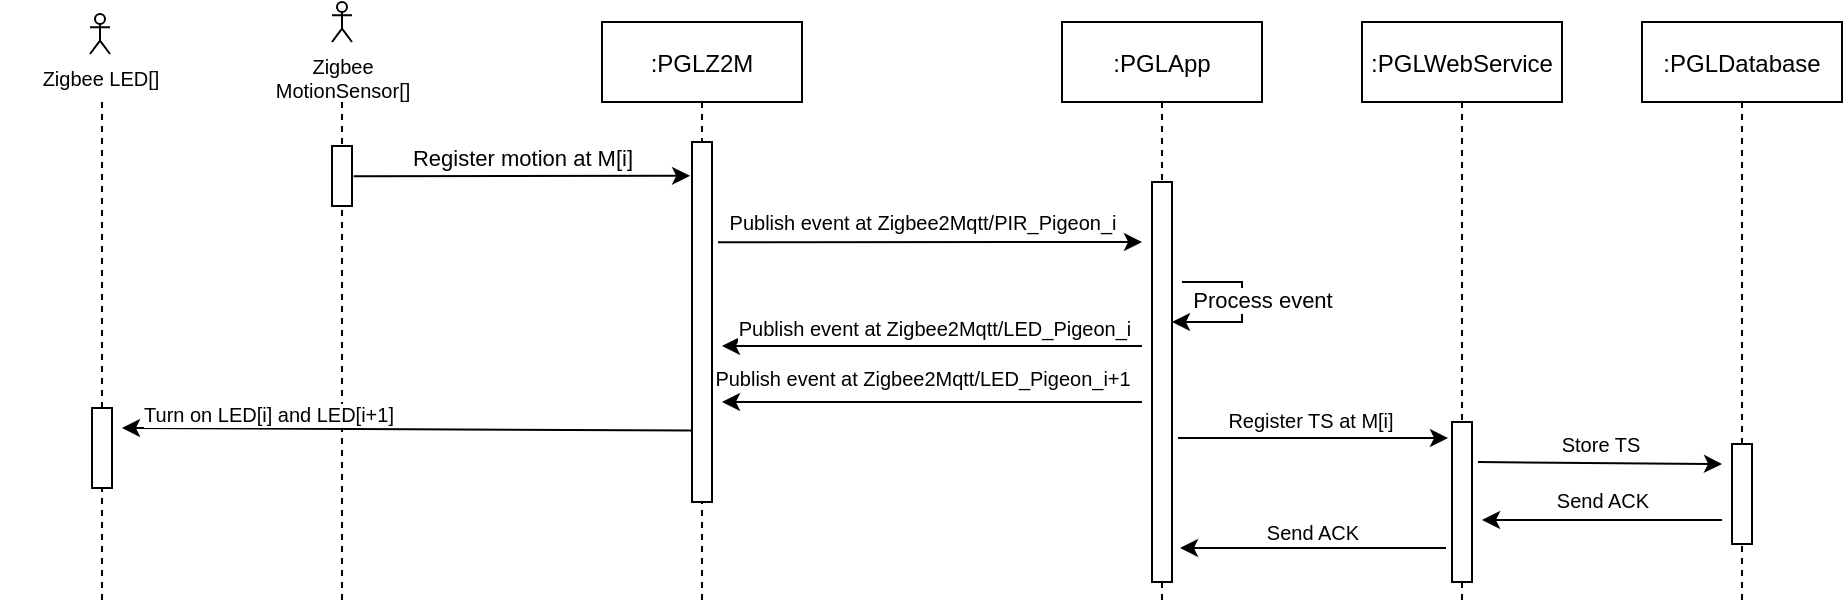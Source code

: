 <mxfile version="21.2.8" type="device" pages="4">
  <diagram id="kgpKYQtTHZ0yAKxKKP6v" name="Page-1">
    <mxGraphModel dx="1823" dy="877" grid="1" gridSize="10" guides="0" tooltips="1" connect="1" arrows="1" fold="1" page="1" pageScale="1" pageWidth="850" pageHeight="1100" math="0" shadow="0">
      <root>
        <mxCell id="0" />
        <mxCell id="1" parent="0" />
        <mxCell id="3nuBFxr9cyL0pnOWT2aG-1" value="" style="shape=umlLifeline;perimeter=lifelinePerimeter;container=1;collapsible=0;recursiveResize=0;rounded=0;shadow=0;strokeWidth=1;size=0;" parent="1" vertex="1">
          <mxGeometry x="120" y="110" width="100" height="250" as="geometry" />
        </mxCell>
        <mxCell id="3nuBFxr9cyL0pnOWT2aG-2" value="" style="points=[];perimeter=orthogonalPerimeter;rounded=0;shadow=0;strokeWidth=1;" parent="3nuBFxr9cyL0pnOWT2aG-1" vertex="1">
          <mxGeometry x="45" y="22" width="10" height="30" as="geometry" />
        </mxCell>
        <mxCell id="3nuBFxr9cyL0pnOWT2aG-5" value=":PGLZ2M" style="shape=umlLifeline;perimeter=lifelinePerimeter;container=1;collapsible=0;recursiveResize=0;rounded=0;shadow=0;strokeWidth=1;" parent="1" vertex="1">
          <mxGeometry x="300" y="70" width="100" height="290" as="geometry" />
        </mxCell>
        <mxCell id="3nuBFxr9cyL0pnOWT2aG-6" value="" style="points=[];perimeter=orthogonalPerimeter;rounded=0;shadow=0;strokeWidth=1;" parent="3nuBFxr9cyL0pnOWT2aG-5" vertex="1">
          <mxGeometry x="45" y="60" width="10" height="180" as="geometry" />
        </mxCell>
        <mxCell id="K4BjZsF9HJ5-I8q6SXMg-5" value=":PGLApp" style="shape=umlLifeline;perimeter=lifelinePerimeter;container=1;collapsible=0;recursiveResize=0;rounded=0;shadow=0;strokeWidth=1;" parent="1" vertex="1">
          <mxGeometry x="530" y="70" width="100" height="290" as="geometry" />
        </mxCell>
        <mxCell id="K4BjZsF9HJ5-I8q6SXMg-6" value="" style="points=[];perimeter=orthogonalPerimeter;rounded=0;shadow=0;strokeWidth=1;" parent="K4BjZsF9HJ5-I8q6SXMg-5" vertex="1">
          <mxGeometry x="45" y="80" width="10" height="200" as="geometry" />
        </mxCell>
        <mxCell id="K4BjZsF9HJ5-I8q6SXMg-19" value="Process event" style="endArrow=classic;html=1;rounded=0;" parent="K4BjZsF9HJ5-I8q6SXMg-5" target="K4BjZsF9HJ5-I8q6SXMg-6" edge="1">
          <mxGeometry x="-0.082" y="10" width="50" height="50" relative="1" as="geometry">
            <mxPoint x="60" y="130" as="sourcePoint" />
            <mxPoint x="160" y="100" as="targetPoint" />
            <Array as="points">
              <mxPoint x="90" y="130" />
              <mxPoint x="90" y="150" />
            </Array>
            <mxPoint as="offset" />
          </mxGeometry>
        </mxCell>
        <mxCell id="K4BjZsF9HJ5-I8q6SXMg-7" value=":PGLWebService" style="shape=umlLifeline;perimeter=lifelinePerimeter;container=1;collapsible=0;recursiveResize=0;rounded=0;shadow=0;strokeWidth=1;" parent="1" vertex="1">
          <mxGeometry x="680" y="70" width="100" height="290" as="geometry" />
        </mxCell>
        <mxCell id="K4BjZsF9HJ5-I8q6SXMg-8" value="" style="points=[];perimeter=orthogonalPerimeter;rounded=0;shadow=0;strokeWidth=1;" parent="K4BjZsF9HJ5-I8q6SXMg-7" vertex="1">
          <mxGeometry x="45" y="200" width="10" height="80" as="geometry" />
        </mxCell>
        <mxCell id="K4BjZsF9HJ5-I8q6SXMg-9" value=":PGLDatabase" style="shape=umlLifeline;perimeter=lifelinePerimeter;container=1;collapsible=0;recursiveResize=0;rounded=0;shadow=0;strokeWidth=1;" parent="1" vertex="1">
          <mxGeometry x="820" y="70" width="100" height="290" as="geometry" />
        </mxCell>
        <mxCell id="K4BjZsF9HJ5-I8q6SXMg-12" value="" style="points=[];perimeter=orthogonalPerimeter;rounded=0;shadow=0;strokeWidth=1;" parent="K4BjZsF9HJ5-I8q6SXMg-9" vertex="1">
          <mxGeometry x="45" y="211" width="10" height="50" as="geometry" />
        </mxCell>
        <mxCell id="K4BjZsF9HJ5-I8q6SXMg-13" value="" style="shape=umlLifeline;perimeter=lifelinePerimeter;container=1;collapsible=0;recursiveResize=0;rounded=0;shadow=0;strokeWidth=1;size=0;" parent="1" vertex="1">
          <mxGeometry y="110" width="100" height="250" as="geometry" />
        </mxCell>
        <mxCell id="K4BjZsF9HJ5-I8q6SXMg-16" value="" style="points=[];perimeter=orthogonalPerimeter;rounded=0;shadow=0;strokeWidth=1;" parent="K4BjZsF9HJ5-I8q6SXMg-13" vertex="1">
          <mxGeometry x="45" y="153" width="10" height="40" as="geometry" />
        </mxCell>
        <mxCell id="K4BjZsF9HJ5-I8q6SXMg-17" value="Register motion at M[i]" style="endArrow=classic;html=1;rounded=0;exitX=1.083;exitY=0.504;exitDx=0;exitDy=0;exitPerimeter=0;entryX=-0.094;entryY=0.094;entryDx=0;entryDy=0;entryPerimeter=0;" parent="1" source="3nuBFxr9cyL0pnOWT2aG-2" target="3nuBFxr9cyL0pnOWT2aG-6" edge="1">
          <mxGeometry x="-0.001" y="9" width="50" height="50" relative="1" as="geometry">
            <mxPoint x="300" y="210" as="sourcePoint" />
            <mxPoint x="350" y="160" as="targetPoint" />
            <mxPoint as="offset" />
          </mxGeometry>
        </mxCell>
        <mxCell id="K4BjZsF9HJ5-I8q6SXMg-18" value="Publish event at Zigbee2Mqtt/PIR_Pigeon_i" style="endArrow=classic;html=1;rounded=0;exitX=1.5;exitY=0.313;exitDx=0;exitDy=0;exitPerimeter=0;strokeWidth=1;fontSize=10;" parent="1" edge="1">
          <mxGeometry x="-0.038" y="10" width="50" height="50" relative="1" as="geometry">
            <mxPoint x="358" y="180.08" as="sourcePoint" />
            <mxPoint x="570" y="180" as="targetPoint" />
            <mxPoint as="offset" />
          </mxGeometry>
        </mxCell>
        <mxCell id="K4BjZsF9HJ5-I8q6SXMg-20" value="Publish event at Zigbee2Mqtt/LED_Pigeon_i" style="endArrow=classic;html=1;rounded=0;strokeWidth=1;fontSize=10;" parent="1" edge="1">
          <mxGeometry x="-0.009" y="-9" width="50" height="50" relative="1" as="geometry">
            <mxPoint x="570" y="232" as="sourcePoint" />
            <mxPoint x="360" y="232" as="targetPoint" />
            <mxPoint as="offset" />
          </mxGeometry>
        </mxCell>
        <mxCell id="K4BjZsF9HJ5-I8q6SXMg-21" value="Publish event at Zigbee2Mqtt/LED_Pigeon_i+1" style="endArrow=classic;html=1;rounded=0;strokeWidth=1;fontSize=10;" parent="1" edge="1">
          <mxGeometry x="0.048" y="-12" width="50" height="50" relative="1" as="geometry">
            <mxPoint x="570" y="260" as="sourcePoint" />
            <mxPoint x="360" y="260" as="targetPoint" />
            <mxPoint as="offset" />
          </mxGeometry>
        </mxCell>
        <mxCell id="K4BjZsF9HJ5-I8q6SXMg-23" value="Turn on LED[i] and LED[i+1]" style="endArrow=classic;html=1;rounded=0;strokeWidth=1;fontSize=10;exitX=0.032;exitY=0.796;exitDx=0;exitDy=0;exitPerimeter=0;" parent="1" edge="1">
          <mxGeometry x="0.485" y="-7" width="50" height="50" relative="1" as="geometry">
            <mxPoint x="345.32" y="274.28" as="sourcePoint" />
            <mxPoint x="60" y="273" as="targetPoint" />
            <mxPoint as="offset" />
          </mxGeometry>
        </mxCell>
        <mxCell id="K4BjZsF9HJ5-I8q6SXMg-25" value="Register TS at M[i]" style="endArrow=classic;html=1;rounded=0;strokeWidth=1;fontSize=10;" parent="1" edge="1">
          <mxGeometry x="-0.022" y="9" width="50" height="50" relative="1" as="geometry">
            <mxPoint x="588" y="278" as="sourcePoint" />
            <mxPoint x="723" y="278" as="targetPoint" />
            <mxPoint as="offset" />
          </mxGeometry>
        </mxCell>
        <mxCell id="K4BjZsF9HJ5-I8q6SXMg-26" value="Store TS" style="endArrow=classic;html=1;rounded=0;strokeWidth=1;fontSize=10;" parent="1" edge="1">
          <mxGeometry x="-0.001" y="9" width="50" height="50" relative="1" as="geometry">
            <mxPoint x="738" y="290" as="sourcePoint" />
            <mxPoint x="860" y="291" as="targetPoint" />
            <mxPoint y="-1" as="offset" />
          </mxGeometry>
        </mxCell>
        <mxCell id="K4BjZsF9HJ5-I8q6SXMg-27" value="Send ACK" style="endArrow=classic;html=1;rounded=0;strokeWidth=1;fontSize=10;" parent="1" edge="1">
          <mxGeometry x="0.001" y="-9" width="50" height="50" relative="1" as="geometry">
            <mxPoint x="860" y="319" as="sourcePoint" />
            <mxPoint x="740" y="319" as="targetPoint" />
            <mxPoint y="-1" as="offset" />
          </mxGeometry>
        </mxCell>
        <mxCell id="K4BjZsF9HJ5-I8q6SXMg-29" value="Send ACK" style="endArrow=classic;html=1;rounded=0;strokeWidth=1;fontSize=10;" parent="1" edge="1">
          <mxGeometry x="0.007" y="-8" width="50" height="50" relative="1" as="geometry">
            <mxPoint x="722" y="333" as="sourcePoint" />
            <mxPoint x="589" y="333" as="targetPoint" />
            <mxPoint as="offset" />
          </mxGeometry>
        </mxCell>
        <mxCell id="K4BjZsF9HJ5-I8q6SXMg-30" value="Zigbee LED[]" style="shape=umlActor;verticalLabelPosition=bottom;verticalAlign=top;html=1;outlineConnect=0;fontSize=10;" parent="1" vertex="1">
          <mxGeometry x="44" y="66" width="10" height="20" as="geometry" />
        </mxCell>
        <mxCell id="K4BjZsF9HJ5-I8q6SXMg-32" value="Zigbee&lt;br&gt;MotionSensor[]" style="shape=umlActor;verticalLabelPosition=bottom;verticalAlign=top;html=1;outlineConnect=0;fontSize=10;" parent="1" vertex="1">
          <mxGeometry x="165" y="60" width="10" height="20" as="geometry" />
        </mxCell>
      </root>
    </mxGraphModel>
  </diagram>
  <diagram id="PurqO1_UN1D18nCdQo2a" name="enter zone">
    <mxGraphModel dx="2388" dy="707" grid="1" gridSize="10" guides="1" tooltips="1" connect="1" arrows="1" fold="1" page="1" pageScale="1" pageWidth="1169" pageHeight="827" math="0" shadow="0">
      <root>
        <mxCell id="0" />
        <mxCell id="1" parent="0" />
        <mxCell id="m-aS_3yQR2KSCnE2jHMy-1" value="" style="shape=umlLifeline;perimeter=lifelinePerimeter;container=1;collapsible=0;recursiveResize=0;rounded=0;shadow=0;strokeWidth=1;size=0;" vertex="1" parent="1">
          <mxGeometry x="119" y="220" width="100" height="450" as="geometry" />
        </mxCell>
        <mxCell id="m-aS_3yQR2KSCnE2jHMy-2" value="" style="points=[];perimeter=orthogonalPerimeter;rounded=0;shadow=0;strokeWidth=1;" vertex="1" parent="m-aS_3yQR2KSCnE2jHMy-1">
          <mxGeometry x="45" y="22" width="10" height="30" as="geometry" />
        </mxCell>
        <mxCell id="m-aS_3yQR2KSCnE2jHMy-3" value=":PGLZ2MClient" style="shape=umlLifeline;perimeter=lifelinePerimeter;container=1;collapsible=0;recursiveResize=0;rounded=0;shadow=0;strokeWidth=1;" vertex="1" parent="1">
          <mxGeometry x="320" y="180" width="100" height="490" as="geometry" />
        </mxCell>
        <mxCell id="m-aS_3yQR2KSCnE2jHMy-4" value="" style="points=[];perimeter=orthogonalPerimeter;rounded=0;shadow=0;strokeWidth=1;" vertex="1" parent="m-aS_3yQR2KSCnE2jHMy-3">
          <mxGeometry x="45" y="60" width="10" height="60" as="geometry" />
        </mxCell>
        <mxCell id="quBYShyX25HsrNLbTW4y-1" value="" style="points=[];perimeter=orthogonalPerimeter;rounded=0;shadow=0;strokeWidth=1;" vertex="1" parent="m-aS_3yQR2KSCnE2jHMy-3">
          <mxGeometry x="45" y="210" width="10" height="40" as="geometry" />
        </mxCell>
        <mxCell id="m-aS_3yQR2KSCnE2jHMy-5" value=":PGLController" style="shape=umlLifeline;perimeter=lifelinePerimeter;container=1;collapsible=0;recursiveResize=0;rounded=0;shadow=0;strokeWidth=1;" vertex="1" parent="1">
          <mxGeometry x="550" y="180" width="100" height="490" as="geometry" />
        </mxCell>
        <mxCell id="m-aS_3yQR2KSCnE2jHMy-6" value="" style="points=[];perimeter=orthogonalPerimeter;rounded=0;shadow=0;strokeWidth=1;" vertex="1" parent="m-aS_3yQR2KSCnE2jHMy-5">
          <mxGeometry x="45" y="80" width="10" height="180" as="geometry" />
        </mxCell>
        <mxCell id="m-aS_3yQR2KSCnE2jHMy-8" value="PGLZoneController" style="shape=umlLifeline;perimeter=lifelinePerimeter;container=1;collapsible=0;recursiveResize=0;rounded=0;shadow=0;strokeWidth=1;" vertex="1" parent="1">
          <mxGeometry x="700" y="180" width="120" height="500" as="geometry" />
        </mxCell>
        <mxCell id="m-aS_3yQR2KSCnE2jHMy-9" value="" style="points=[];perimeter=orthogonalPerimeter;rounded=0;shadow=0;strokeWidth=1;" vertex="1" parent="m-aS_3yQR2KSCnE2jHMy-8">
          <mxGeometry x="55" y="92" width="10" height="308" as="geometry" />
        </mxCell>
        <mxCell id="m-aS_3yQR2KSCnE2jHMy-10" value=":PGLJourney" style="shape=umlLifeline;perimeter=lifelinePerimeter;container=1;collapsible=0;recursiveResize=0;rounded=0;shadow=0;strokeWidth=1;" vertex="1" parent="1">
          <mxGeometry x="840" y="180" width="100" height="380" as="geometry" />
        </mxCell>
        <mxCell id="m-aS_3yQR2KSCnE2jHMy-11" value="" style="points=[];perimeter=orthogonalPerimeter;rounded=0;shadow=0;strokeWidth=1;" vertex="1" parent="m-aS_3yQR2KSCnE2jHMy-10">
          <mxGeometry x="45" y="120" width="10" height="80" as="geometry" />
        </mxCell>
        <mxCell id="ET5_lQs0hRpVPouRtbqN-7" value="update milestones" style="endArrow=classic;html=1;rounded=0;" edge="1" parent="m-aS_3yQR2KSCnE2jHMy-10" target="m-aS_3yQR2KSCnE2jHMy-11">
          <mxGeometry x="-0.051" y="15" width="50" height="50" relative="1" as="geometry">
            <mxPoint x="50" y="148" as="sourcePoint" />
            <mxPoint x="60" y="172" as="targetPoint" />
            <Array as="points">
              <mxPoint x="90" y="148" />
              <mxPoint x="90" y="180" />
              <mxPoint x="70" y="180" />
            </Array>
            <mxPoint as="offset" />
          </mxGeometry>
        </mxCell>
        <mxCell id="giodZf6LNfVq8nHCQ9hD-5" value="" style="points=[];perimeter=orthogonalPerimeter;rounded=0;shadow=0;strokeWidth=1;" vertex="1" parent="1">
          <mxGeometry x="885" y="451" width="10" height="59" as="geometry" />
        </mxCell>
        <mxCell id="m-aS_3yQR2KSCnE2jHMy-12" value="" style="shape=umlLifeline;perimeter=lifelinePerimeter;container=1;collapsible=0;recursiveResize=0;rounded=0;shadow=0;strokeWidth=1;size=0;" vertex="1" parent="1">
          <mxGeometry x="47" y="220" width="100" height="450" as="geometry" />
        </mxCell>
        <mxCell id="m-aS_3yQR2KSCnE2jHMy-13" value="" style="points=[];perimeter=orthogonalPerimeter;rounded=0;shadow=0;strokeWidth=1;" vertex="1" parent="m-aS_3yQR2KSCnE2jHMy-12">
          <mxGeometry x="45" y="193" width="10" height="40" as="geometry" />
        </mxCell>
        <mxCell id="m-aS_3yQR2KSCnE2jHMy-14" value="Register motion at PIRx_PIGEON" style="endArrow=classic;html=1;rounded=0;exitX=1.083;exitY=0.504;exitDx=0;exitDy=0;exitPerimeter=0;" edge="1" parent="1" source="m-aS_3yQR2KSCnE2jHMy-2" target="m-aS_3yQR2KSCnE2jHMy-4">
          <mxGeometry x="-0.001" y="9" width="50" height="50" relative="1" as="geometry">
            <mxPoint x="320" y="320" as="sourcePoint" />
            <mxPoint x="360" y="246" as="targetPoint" />
            <mxPoint as="offset" />
          </mxGeometry>
        </mxCell>
        <mxCell id="m-aS_3yQR2KSCnE2jHMy-15" value="zigbee2mqtt_event_received" style="endArrow=classic;html=1;rounded=0;exitX=1.5;exitY=0.313;exitDx=0;exitDy=0;exitPerimeter=0;strokeWidth=1;fontSize=10;" edge="1" parent="1">
          <mxGeometry x="-0.038" y="10" width="50" height="50" relative="1" as="geometry">
            <mxPoint x="378" y="290.08" as="sourcePoint" />
            <mxPoint x="590" y="290" as="targetPoint" />
            <mxPoint as="offset" />
          </mxGeometry>
        </mxCell>
        <mxCell id="m-aS_3yQR2KSCnE2jHMy-17" value="change_light_zones_states(led_states)" style="endArrow=classic;html=1;rounded=0;strokeWidth=1;fontSize=10;" edge="1" parent="1">
          <mxGeometry x="0.048" y="-12" width="50" height="50" relative="1" as="geometry">
            <mxPoint x="590" y="398" as="sourcePoint" />
            <mxPoint x="380" y="398" as="targetPoint" />
            <mxPoint as="offset" />
          </mxGeometry>
        </mxCell>
        <mxCell id="m-aS_3yQR2KSCnE2jHMy-18" value="Turn on LEDx_PIGEON" style="endArrow=classic;html=1;rounded=0;strokeWidth=1;fontSize=10;exitX=0.032;exitY=0.796;exitDx=0;exitDy=0;exitPerimeter=0;" edge="1" parent="1">
          <mxGeometry x="0.485" y="-7" width="50" height="50" relative="1" as="geometry">
            <mxPoint x="365.32" y="419.28" as="sourcePoint" />
            <mxPoint x="100" y="419" as="targetPoint" />
            <mxPoint as="offset" />
          </mxGeometry>
        </mxCell>
        <mxCell id="m-aS_3yQR2KSCnE2jHMy-19" value="led_states" style="endArrow=none;html=1;rounded=0;strokeWidth=1;fontSize=10;startArrow=classic;startFill=1;endFill=0;dashed=1;" edge="1" parent="1">
          <mxGeometry x="-0.022" y="9" width="50" height="50" relative="1" as="geometry">
            <mxPoint x="608" y="388" as="sourcePoint" />
            <mxPoint x="759.5" y="388" as="targetPoint" />
            <mxPoint as="offset" />
          </mxGeometry>
        </mxCell>
        <mxCell id="m-aS_3yQR2KSCnE2jHMy-23" value="Zigbee LED" style="shape=umlActor;verticalLabelPosition=bottom;verticalAlign=top;html=1;outlineConnect=0;fontSize=10;" vertex="1" parent="1">
          <mxGeometry x="91" y="176" width="10" height="20" as="geometry" />
        </mxCell>
        <mxCell id="m-aS_3yQR2KSCnE2jHMy-24" value="Zigbee PIR sensor" style="shape=umlActor;verticalLabelPosition=bottom;verticalAlign=top;html=1;outlineConnect=0;fontSize=10;" vertex="1" parent="1">
          <mxGeometry x="164" y="176" width="10" height="20" as="geometry" />
        </mxCell>
        <mxCell id="m-aS_3yQR2KSCnE2jHMy-7" value="control_zones" style="endArrow=classic;html=1;rounded=0;" edge="1" parent="1">
          <mxGeometry x="-0.082" y="10" width="50" height="50" relative="1" as="geometry">
            <mxPoint x="610" y="300" as="sourcePoint" />
            <mxPoint x="750" y="300" as="targetPoint" />
            <Array as="points" />
            <mxPoint as="offset" />
          </mxGeometry>
        </mxCell>
        <mxCell id="m-aS_3yQR2KSCnE2jHMy-25" value="enter_zone" style="endArrow=classic;html=1;rounded=0;entryX=0.07;entryY=0.155;entryDx=0;entryDy=0;entryPerimeter=0;" edge="1" parent="1">
          <mxGeometry x="-0.082" y="10" width="50" height="50" relative="1" as="geometry">
            <mxPoint x="759.25" y="314.18" as="sourcePoint" />
            <mxPoint x="885.7" y="314.18" as="targetPoint" />
            <Array as="points" />
            <mxPoint as="offset" />
          </mxGeometry>
        </mxCell>
        <mxCell id="m-aS_3yQR2KSCnE2jHMy-26" value="update led_states" style="endArrow=classic;html=1;rounded=0;" edge="1" parent="1">
          <mxGeometry x="-0.082" y="10" width="50" height="50" relative="1" as="geometry">
            <mxPoint x="765" y="358" as="sourcePoint" />
            <mxPoint x="759.63" y="382" as="targetPoint" />
            <Array as="points">
              <mxPoint x="800" y="358" />
              <mxPoint x="800" y="372" />
              <mxPoint x="800" y="382" />
            </Array>
            <mxPoint as="offset" />
          </mxGeometry>
        </mxCell>
        <mxCell id="ET5_lQs0hRpVPouRtbqN-1" value=":PGLServerAPI" style="shape=umlLifeline;perimeter=lifelinePerimeter;container=1;collapsible=0;recursiveResize=0;rounded=0;shadow=0;strokeWidth=1;" vertex="1" parent="1">
          <mxGeometry x="960" y="180" width="110" height="500" as="geometry" />
        </mxCell>
        <mxCell id="ET5_lQs0hRpVPouRtbqN-2" value="" style="points=[];perimeter=orthogonalPerimeter;rounded=0;shadow=0;strokeWidth=1;" vertex="1" parent="ET5_lQs0hRpVPouRtbqN-1">
          <mxGeometry x="50" y="330" width="10" height="110" as="geometry" />
        </mxCell>
        <mxCell id="ET5_lQs0hRpVPouRtbqN-3" value="alt" style="shape=umlFrame;whiteSpace=wrap;html=1;pointerEvents=0;recursiveResize=0;container=1;collapsible=0;width=40;height=15;" vertex="1" parent="1">
          <mxGeometry x="654" y="412" width="446" height="228" as="geometry" />
        </mxCell>
        <mxCell id="ET5_lQs0hRpVPouRtbqN-4" value="&lt;font style=&quot;font-size: 10px;&quot;&gt;[journey_complete]&lt;/font&gt;" style="text;html=1;strokeColor=none;fillColor=none;align=center;verticalAlign=middle;whiteSpace=wrap;rounded=0;fontStyle=1" vertex="1" parent="ET5_lQs0hRpVPouRtbqN-3">
          <mxGeometry x="10" y="16" width="80" height="30" as="geometry" />
        </mxCell>
        <mxCell id="ET5_lQs0hRpVPouRtbqN-9" value="journey_string" style="endArrow=none;html=1;rounded=0;strokeWidth=1;fontSize=10;startArrow=classic;startFill=1;endFill=0;dashed=1;" edge="1" parent="ET5_lQs0hRpVPouRtbqN-3">
          <mxGeometry x="-0.022" y="9" width="50" height="50" relative="1" as="geometry">
            <mxPoint x="106" y="88" as="sourcePoint" />
            <mxPoint x="231.0" y="88" as="targetPoint" />
            <mxPoint as="offset" />
          </mxGeometry>
        </mxCell>
        <mxCell id="ET5_lQs0hRpVPouRtbqN-8" value="get_journey_to_string" style="endArrow=classic;html=1;rounded=0;entryX=0.07;entryY=0.155;entryDx=0;entryDy=0;entryPerimeter=0;" edge="1" parent="1">
          <mxGeometry x="-0.082" y="10" width="50" height="50" relative="1" as="geometry">
            <mxPoint x="764.25" y="464.18" as="sourcePoint" />
            <mxPoint x="890.7" y="464.18" as="targetPoint" />
            <Array as="points" />
            <mxPoint as="offset" />
          </mxGeometry>
        </mxCell>
        <mxCell id="giodZf6LNfVq8nHCQ9hD-1" value="add journey_string to queue" style="endArrow=classic;html=1;rounded=0;entryX=0.07;entryY=0.155;entryDx=0;entryDy=0;entryPerimeter=0;" edge="1" parent="1">
          <mxGeometry x="-0.337" y="9" width="50" height="50" relative="1" as="geometry">
            <mxPoint x="766" y="529.57" as="sourcePoint" />
            <mxPoint x="1013.2" y="529.57" as="targetPoint" />
            <Array as="points" />
            <mxPoint as="offset" />
          </mxGeometry>
        </mxCell>
        <mxCell id="giodZf6LNfVq8nHCQ9hD-2" value="create event" style="endArrow=classic;html=1;rounded=0;" edge="1" parent="1">
          <mxGeometry x="-0.024" y="9" width="50" height="50" relative="1" as="geometry">
            <mxPoint x="1020" y="539" as="sourcePoint" />
            <mxPoint x="1020" y="563" as="targetPoint" />
            <Array as="points">
              <mxPoint x="1050.5" y="539" />
              <mxPoint x="1050.5" y="553" />
              <mxPoint x="1050.5" y="563" />
            </Array>
            <mxPoint as="offset" />
          </mxGeometry>
        </mxCell>
        <mxCell id="giodZf6LNfVq8nHCQ9hD-3" value="publish journey" style="endArrow=classic;html=1;rounded=0;" edge="1" parent="1">
          <mxGeometry x="0.047" y="19" width="50" height="50" relative="1" as="geometry">
            <mxPoint x="1020" y="573" as="sourcePoint" />
            <mxPoint x="1020" y="597" as="targetPoint" />
            <Array as="points">
              <mxPoint x="1050.5" y="573" />
              <mxPoint x="1050.5" y="587" />
              <mxPoint x="1050.5" y="597" />
            </Array>
            <mxPoint as="offset" />
          </mxGeometry>
        </mxCell>
        <mxCell id="giodZf6LNfVq8nHCQ9hD-4" value="reset journey" style="endArrow=classic;html=1;rounded=0;" edge="1" parent="1">
          <mxGeometry x="-0.024" y="9" width="50" height="50" relative="1" as="geometry">
            <mxPoint x="767" y="538" as="sourcePoint" />
            <mxPoint x="767" y="562" as="targetPoint" />
            <Array as="points">
              <mxPoint x="797.5" y="538" />
              <mxPoint x="797.5" y="552" />
              <mxPoint x="797.5" y="562" />
            </Array>
            <mxPoint as="offset" />
          </mxGeometry>
        </mxCell>
        <mxCell id="jUGOamXqTb4EKMYAUB-A-1" value="Resident" style="shape=umlActor;verticalLabelPosition=bottom;verticalAlign=top;html=1;outlineConnect=0;fontSize=10;" vertex="1" parent="1">
          <mxGeometry x="27" y="176" width="10" height="20" as="geometry" />
        </mxCell>
        <mxCell id="jUGOamXqTb4EKMYAUB-A-2" value="" style="shape=umlLifeline;perimeter=lifelinePerimeter;container=1;collapsible=0;recursiveResize=0;rounded=0;shadow=0;strokeWidth=1;size=0;" vertex="1" parent="1">
          <mxGeometry x="-18" y="216" width="100" height="454" as="geometry" />
        </mxCell>
        <mxCell id="jUGOamXqTb4EKMYAUB-A-3" value="" style="points=[];perimeter=orthogonalPerimeter;rounded=0;shadow=0;strokeWidth=1;" vertex="1" parent="jUGOamXqTb4EKMYAUB-A-2">
          <mxGeometry x="45" y="20" width="10" height="40" as="geometry" />
        </mxCell>
        <mxCell id="foyhZI_JbPGk4CjkP99O-1" value="enter zone" style="endArrow=classic;html=1;rounded=0;exitX=1.083;exitY=0.504;exitDx=0;exitDy=0;exitPerimeter=0;" edge="1" parent="1">
          <mxGeometry x="-0.001" y="9" width="50" height="50" relative="1" as="geometry">
            <mxPoint x="38" y="249" as="sourcePoint" />
            <mxPoint x="168" y="249" as="targetPoint" />
            <mxPoint as="offset" />
          </mxGeometry>
        </mxCell>
      </root>
    </mxGraphModel>
  </diagram>
  <diagram id="Z3CLA0c5cl0TzruvWePp" name="emergency">
    <mxGraphModel dx="2336" dy="699" grid="1" gridSize="10" guides="1" tooltips="1" connect="1" arrows="1" fold="1" page="1" pageScale="1" pageWidth="1169" pageHeight="827" math="0" shadow="0">
      <root>
        <mxCell id="0" />
        <mxCell id="1" parent="0" />
        <mxCell id="gXvx_jIGuxk2QaQL9CcR-1" value="" style="shape=umlLifeline;perimeter=lifelinePerimeter;container=1;collapsible=0;recursiveResize=0;rounded=0;shadow=0;strokeWidth=1;size=0;" vertex="1" parent="1">
          <mxGeometry x="91" y="220" width="100" height="340" as="geometry" />
        </mxCell>
        <mxCell id="gXvx_jIGuxk2QaQL9CcR-2" value="" style="points=[];perimeter=orthogonalPerimeter;rounded=0;shadow=0;strokeWidth=1;" vertex="1" parent="gXvx_jIGuxk2QaQL9CcR-1">
          <mxGeometry x="45" y="22" width="10" height="30" as="geometry" />
        </mxCell>
        <mxCell id="gXvx_jIGuxk2QaQL9CcR-3" value=":PGLZ2MClient" style="shape=umlLifeline;perimeter=lifelinePerimeter;container=1;collapsible=0;recursiveResize=0;rounded=0;shadow=0;strokeWidth=1;" vertex="1" parent="1">
          <mxGeometry x="281" y="178" width="100" height="382" as="geometry" />
        </mxCell>
        <mxCell id="gXvx_jIGuxk2QaQL9CcR-5" value=":PGLController" style="shape=umlLifeline;perimeter=lifelinePerimeter;container=1;collapsible=0;recursiveResize=0;rounded=0;shadow=0;strokeWidth=1;" vertex="1" parent="1">
          <mxGeometry x="491" y="178" width="100" height="382" as="geometry" />
        </mxCell>
        <mxCell id="gXvx_jIGuxk2QaQL9CcR-6" value="" style="points=[];perimeter=orthogonalPerimeter;rounded=0;shadow=0;strokeWidth=1;" vertex="1" parent="gXvx_jIGuxk2QaQL9CcR-5">
          <mxGeometry x="45" y="80" width="10" height="120" as="geometry" />
        </mxCell>
        <mxCell id="gXvx_jIGuxk2QaQL9CcR-7" value="PGLZoneController" style="shape=umlLifeline;perimeter=lifelinePerimeter;container=1;collapsible=0;recursiveResize=0;rounded=0;shadow=0;strokeWidth=1;" vertex="1" parent="1">
          <mxGeometry x="641" y="178" width="120" height="382" as="geometry" />
        </mxCell>
        <mxCell id="gXvx_jIGuxk2QaQL9CcR-8" value="" style="points=[];perimeter=orthogonalPerimeter;rounded=0;shadow=0;strokeWidth=1;" vertex="1" parent="gXvx_jIGuxk2QaQL9CcR-7">
          <mxGeometry x="55" y="80" width="10" height="100" as="geometry" />
        </mxCell>
        <mxCell id="gXvx_jIGuxk2QaQL9CcR-9" value=":PGLJourney" style="shape=umlLifeline;perimeter=lifelinePerimeter;container=1;collapsible=0;recursiveResize=0;rounded=0;shadow=0;strokeWidth=1;" vertex="1" parent="1">
          <mxGeometry x="781" y="178" width="100" height="382" as="geometry" />
        </mxCell>
        <mxCell id="gXvx_jIGuxk2QaQL9CcR-10" value="" style="points=[];perimeter=orthogonalPerimeter;rounded=0;shadow=0;strokeWidth=1;" vertex="1" parent="gXvx_jIGuxk2QaQL9CcR-9">
          <mxGeometry x="45" y="200" width="10" height="30" as="geometry" />
        </mxCell>
        <mxCell id="gXvx_jIGuxk2QaQL9CcR-11" value="" style="shape=umlLifeline;perimeter=lifelinePerimeter;container=1;collapsible=0;recursiveResize=0;rounded=0;shadow=0;strokeWidth=1;size=0;" vertex="1" parent="1">
          <mxGeometry x="20" y="220" width="100" height="340" as="geometry" />
        </mxCell>
        <mxCell id="gXvx_jIGuxk2QaQL9CcR-12" value="" style="points=[];perimeter=orthogonalPerimeter;rounded=0;shadow=0;strokeWidth=1;" vertex="1" parent="gXvx_jIGuxk2QaQL9CcR-11">
          <mxGeometry x="45" y="135" width="10" height="40" as="geometry" />
        </mxCell>
        <mxCell id="gXvx_jIGuxk2QaQL9CcR-13" value="Register motion at PIR5_PIGEON" style="endArrow=classic;html=1;rounded=0;exitX=1.083;exitY=0.504;exitDx=0;exitDy=0;exitPerimeter=0;entryX=-0.094;entryY=0.094;entryDx=0;entryDy=0;entryPerimeter=0;" edge="1" parent="1" source="gXvx_jIGuxk2QaQL9CcR-2">
          <mxGeometry x="-0.001" y="9" width="50" height="50" relative="1" as="geometry">
            <mxPoint x="320" y="320" as="sourcePoint" />
            <mxPoint x="325.06" y="256.8" as="targetPoint" />
            <mxPoint as="offset" />
          </mxGeometry>
        </mxCell>
        <mxCell id="gXvx_jIGuxk2QaQL9CcR-14" value="zigbee2mqtt_event_received" style="endArrow=classic;html=1;rounded=0;strokeWidth=1;fontSize=10;" edge="1" parent="1">
          <mxGeometry x="-0.038" y="10" width="50" height="50" relative="1" as="geometry">
            <mxPoint x="330" y="280" as="sourcePoint" />
            <mxPoint x="531" y="278" as="targetPoint" />
            <mxPoint as="offset" />
          </mxGeometry>
        </mxCell>
        <mxCell id="gXvx_jIGuxk2QaQL9CcR-15" value="change_light_zones_states(led_states)" style="endArrow=classic;html=1;rounded=0;strokeWidth=1;fontSize=10;entryX=1;entryY=0.214;entryDx=0;entryDy=0;entryPerimeter=0;" edge="1" parent="1" target="HR-8Wop19qdRa2oNCeiu-2">
          <mxGeometry x="0.048" y="-12" width="50" height="50" relative="1" as="geometry">
            <mxPoint x="530" y="354" as="sourcePoint" />
            <mxPoint x="332" y="354" as="targetPoint" />
            <mxPoint as="offset" />
          </mxGeometry>
        </mxCell>
        <mxCell id="gXvx_jIGuxk2QaQL9CcR-16" value="Turn on LED5/4_PIGEON" style="endArrow=classic;html=1;rounded=0;strokeWidth=1;fontSize=10;" edge="1" parent="1" source="gXvx_jIGuxk2QaQL9CcR-3">
          <mxGeometry x="0.026" y="-13" width="50" height="50" relative="1" as="geometry">
            <mxPoint x="306" y="363" as="sourcePoint" />
            <mxPoint x="80" y="363" as="targetPoint" />
            <mxPoint as="offset" />
          </mxGeometry>
        </mxCell>
        <mxCell id="gXvx_jIGuxk2QaQL9CcR-17" value="led_states" style="endArrow=none;html=1;rounded=0;strokeWidth=1;fontSize=10;startArrow=classic;startFill=1;endFill=0;dashed=1;" edge="1" parent="1">
          <mxGeometry x="-0.022" y="9" width="50" height="50" relative="1" as="geometry">
            <mxPoint x="549" y="345" as="sourcePoint" />
            <mxPoint x="700.5" y="345" as="targetPoint" />
            <mxPoint as="offset" />
          </mxGeometry>
        </mxCell>
        <mxCell id="gXvx_jIGuxk2QaQL9CcR-18" value="Zigbee LED" style="shape=umlActor;verticalLabelPosition=bottom;verticalAlign=top;html=1;outlineConnect=0;fontSize=10;" vertex="1" parent="1">
          <mxGeometry x="64" y="176" width="10" height="20" as="geometry" />
        </mxCell>
        <mxCell id="gXvx_jIGuxk2QaQL9CcR-19" value="Zigbee PIR sensor" style="shape=umlActor;verticalLabelPosition=bottom;verticalAlign=top;html=1;outlineConnect=0;fontSize=10;" vertex="1" parent="1">
          <mxGeometry x="136" y="176" width="10" height="20" as="geometry" />
        </mxCell>
        <mxCell id="gXvx_jIGuxk2QaQL9CcR-20" value="control_zones" style="endArrow=classic;html=1;rounded=0;" edge="1" parent="1">
          <mxGeometry x="-0.082" y="10" width="50" height="50" relative="1" as="geometry">
            <mxPoint x="551" y="293" as="sourcePoint" />
            <mxPoint x="691" y="293" as="targetPoint" />
            <Array as="points" />
            <mxPoint as="offset" />
          </mxGeometry>
        </mxCell>
        <mxCell id="gXvx_jIGuxk2QaQL9CcR-21" value="enter_zone" style="endArrow=classic;html=1;rounded=0;entryX=0.07;entryY=0.155;entryDx=0;entryDy=0;entryPerimeter=0;" edge="1" parent="1">
          <mxGeometry x="-0.082" y="10" width="50" height="50" relative="1" as="geometry">
            <mxPoint x="700.5" y="300.9" as="sourcePoint" />
            <mxPoint x="826.7" y="300.9" as="targetPoint" />
            <Array as="points" />
            <mxPoint as="offset" />
          </mxGeometry>
        </mxCell>
        <mxCell id="gXvx_jIGuxk2QaQL9CcR-22" value="update led_states" style="endArrow=classic;html=1;rounded=0;" edge="1" parent="1">
          <mxGeometry x="-0.075" y="10" width="50" height="50" relative="1" as="geometry">
            <mxPoint x="706" y="313" as="sourcePoint" />
            <mxPoint x="700.5" y="337" as="targetPoint" />
            <Array as="points">
              <mxPoint x="741" y="313" />
              <mxPoint x="741" y="327" />
              <mxPoint x="741" y="337" />
            </Array>
            <mxPoint as="offset" />
          </mxGeometry>
        </mxCell>
        <mxCell id="gXvx_jIGuxk2QaQL9CcR-24" value=":PGLServerAPI" style="shape=umlLifeline;perimeter=lifelinePerimeter;container=1;collapsible=0;recursiveResize=0;rounded=0;shadow=0;strokeWidth=1;" vertex="1" parent="1">
          <mxGeometry x="910" y="178" width="110" height="382" as="geometry" />
        </mxCell>
        <mxCell id="gXvx_jIGuxk2QaQL9CcR-25" value="" style="points=[];perimeter=orthogonalPerimeter;rounded=0;shadow=0;strokeWidth=1;" vertex="1" parent="gXvx_jIGuxk2QaQL9CcR-24">
          <mxGeometry x="50" y="239" width="10" height="91" as="geometry" />
        </mxCell>
        <mxCell id="KatcQKwQoSV2OEJsMORv-1" value="alt" style="shape=umlFrame;whiteSpace=wrap;html=1;pointerEvents=0;recursiveResize=0;container=1;collapsible=0;width=40;height=15;" vertex="1" parent="gXvx_jIGuxk2QaQL9CcR-24">
          <mxGeometry x="-300" y="188" width="480" height="172" as="geometry" />
        </mxCell>
        <mxCell id="KatcQKwQoSV2OEJsMORv-2" value="&lt;font style=&quot;font-size: 10px;&quot;&gt;[time_passed &amp;gt; time_limit]&lt;/font&gt;" style="text;html=1;strokeColor=none;fillColor=none;align=center;verticalAlign=middle;whiteSpace=wrap;rounded=0;fontStyle=1" vertex="1" parent="KatcQKwQoSV2OEJsMORv-1">
          <mxGeometry x="-10" y="16" width="100" height="30" as="geometry" />
        </mxCell>
        <mxCell id="KatcQKwQoSV2OEJsMORv-3" value="add emergency to queue" style="endArrow=classic;html=1;rounded=0;" edge="1" parent="KatcQKwQoSV2OEJsMORv-1">
          <mxGeometry x="-0.082" y="10" width="50" height="50" relative="1" as="geometry">
            <mxPoint x="95" y="59.57" as="sourcePoint" />
            <mxPoint x="349" y="59.57" as="targetPoint" />
            <Array as="points" />
            <mxPoint as="offset" />
          </mxGeometry>
        </mxCell>
        <mxCell id="KatcQKwQoSV2OEJsMORv-4" value="create event" style="endArrow=classic;html=1;rounded=0;" edge="1" parent="KatcQKwQoSV2OEJsMORv-1">
          <mxGeometry x="-0.014" y="9" width="50" height="50" relative="1" as="geometry">
            <mxPoint x="361" y="70" as="sourcePoint" />
            <mxPoint x="361" y="94" as="targetPoint" />
            <Array as="points">
              <mxPoint x="391.5" y="70" />
              <mxPoint x="391.5" y="84" />
              <mxPoint x="391.5" y="94" />
            </Array>
            <mxPoint as="offset" />
          </mxGeometry>
        </mxCell>
        <mxCell id="O98lzwP-zBF0cKS_ukyK-1" value="server_api_callback" style="endArrow=none;html=1;rounded=0;startArrow=classic;startFill=1;endFill=0;" edge="1" parent="KatcQKwQoSV2OEJsMORv-1">
          <mxGeometry x="-0.082" y="10" width="50" height="50" relative="1" as="geometry">
            <mxPoint x="100.5" y="22" as="sourcePoint" />
            <mxPoint x="220" y="22" as="targetPoint" />
            <Array as="points" />
            <mxPoint as="offset" />
          </mxGeometry>
        </mxCell>
        <mxCell id="KatcQKwQoSV2OEJsMORv-5" value="publish emergency" style="endArrow=classic;html=1;rounded=0;" edge="1" parent="1">
          <mxGeometry x="0.047" y="19" width="50" height="50" relative="1" as="geometry">
            <mxPoint x="970" y="472" as="sourcePoint" />
            <mxPoint x="970" y="496" as="targetPoint" />
            <Array as="points">
              <mxPoint x="1000.5" y="472" />
              <mxPoint x="1000.5" y="486" />
              <mxPoint x="1000.5" y="496" />
            </Array>
            <mxPoint as="offset" />
          </mxGeometry>
        </mxCell>
        <mxCell id="HR-8Wop19qdRa2oNCeiu-1" value="" style="points=[];perimeter=orthogonalPerimeter;rounded=0;shadow=0;strokeWidth=1;" vertex="1" parent="1">
          <mxGeometry x="325" y="240" width="10" height="60" as="geometry" />
        </mxCell>
        <mxCell id="HR-8Wop19qdRa2oNCeiu-2" value="" style="points=[];perimeter=orthogonalPerimeter;rounded=0;shadow=0;strokeWidth=1;" vertex="1" parent="1">
          <mxGeometry x="327" y="345" width="10" height="40" as="geometry" />
        </mxCell>
        <mxCell id="wxCHwJUoGHlDZT4U_Qtl-1" value="" style="points=[];perimeter=orthogonalPerimeter;rounded=0;shadow=0;strokeWidth=1;" vertex="1" parent="1">
          <mxGeometry x="697" y="381" width="10" height="59" as="geometry" />
        </mxCell>
        <mxCell id="O98lzwP-zBF0cKS_ukyK-2" value="" style="points=[];perimeter=orthogonalPerimeter;rounded=0;shadow=0;strokeWidth=1;" vertex="1" parent="1">
          <mxGeometry x="827" y="268" width="10" height="82" as="geometry" />
        </mxCell>
        <mxCell id="COvRG_6v4bCemp-wM8mL-1" value="update milestones" style="endArrow=classic;html=1;rounded=0;entryX=1.333;entryY=0.754;entryDx=0;entryDy=0;entryPerimeter=0;" edge="1" parent="1" target="O98lzwP-zBF0cKS_ukyK-2">
          <mxGeometry x="-0.051" y="15" width="50" height="50" relative="1" as="geometry">
            <mxPoint x="837" y="306" as="sourcePoint" />
            <mxPoint x="842" y="338" as="targetPoint" />
            <Array as="points">
              <mxPoint x="877" y="306" />
              <mxPoint x="877" y="330" />
              <mxPoint x="860" y="330" />
            </Array>
            <mxPoint as="offset" />
          </mxGeometry>
        </mxCell>
        <mxCell id="COvRG_6v4bCemp-wM8mL-2" value="Resident" style="shape=umlActor;verticalLabelPosition=bottom;verticalAlign=top;html=1;outlineConnect=0;fontSize=10;" vertex="1" parent="1">
          <mxGeometry y="176" width="10" height="20" as="geometry" />
        </mxCell>
        <mxCell id="COvRG_6v4bCemp-wM8mL-3" value="" style="shape=umlLifeline;perimeter=lifelinePerimeter;container=1;collapsible=0;recursiveResize=0;rounded=0;shadow=0;strokeWidth=1;size=0;" vertex="1" parent="1">
          <mxGeometry x="-45" y="216" width="100" height="340" as="geometry" />
        </mxCell>
        <mxCell id="COvRG_6v4bCemp-wM8mL-4" value="" style="points=[];perimeter=orthogonalPerimeter;rounded=0;shadow=0;strokeWidth=1;" vertex="1" parent="COvRG_6v4bCemp-wM8mL-3">
          <mxGeometry x="45" y="20" width="10" height="40" as="geometry" />
        </mxCell>
        <mxCell id="COvRG_6v4bCemp-wM8mL-5" value="enter bathroom" style="endArrow=classic;html=1;rounded=0;exitX=1.083;exitY=0.504;exitDx=0;exitDy=0;exitPerimeter=0;" edge="1" parent="1">
          <mxGeometry x="-0.001" y="9" width="50" height="50" relative="1" as="geometry">
            <mxPoint x="10" y="249" as="sourcePoint" />
            <mxPoint x="140" y="249" as="targetPoint" />
            <mxPoint as="offset" />
          </mxGeometry>
        </mxCell>
      </root>
    </mxGraphModel>
  </diagram>
  <diagram id="NZQh-tp2LqwBYQXjFPxW" name="frontend">
    <mxGraphModel dx="1000" dy="599" grid="1" gridSize="10" guides="1" tooltips="1" connect="1" arrows="1" fold="1" page="1" pageScale="1" pageWidth="1169" pageHeight="827" math="0" shadow="0">
      <root>
        <mxCell id="0" />
        <mxCell id="1" parent="0" />
        <mxCell id="8_TwC5LR9AFZd--F6d8h-2" value="" style="shape=umlLifeline;perimeter=lifelinePerimeter;container=1;collapsible=0;recursiveResize=0;rounded=0;shadow=0;strokeWidth=1;size=0;" vertex="1" parent="1">
          <mxGeometry x="130" y="130" width="140" height="460" as="geometry" />
        </mxCell>
        <mxCell id="8_TwC5LR9AFZd--F6d8h-3" value="" style="points=[];perimeter=orthogonalPerimeter;rounded=0;shadow=0;strokeWidth=1;" vertex="1" parent="8_TwC5LR9AFZd--F6d8h-2">
          <mxGeometry x="65" y="20" width="10" height="30" as="geometry" />
        </mxCell>
        <mxCell id="8_TwC5LR9AFZd--F6d8h-4" value=":PGLWebApp" style="shape=umlLifeline;perimeter=lifelinePerimeter;container=1;collapsible=0;recursiveResize=0;rounded=0;shadow=0;strokeWidth=1;" vertex="1" parent="1">
          <mxGeometry x="420" y="60" width="100" height="530" as="geometry" />
        </mxCell>
        <mxCell id="8_TwC5LR9AFZd--F6d8h-5" value="" style="points=[];perimeter=orthogonalPerimeter;rounded=0;shadow=0;strokeWidth=1;" vertex="1" parent="8_TwC5LR9AFZd--F6d8h-4">
          <mxGeometry x="45" y="80" width="10" height="420" as="geometry" />
        </mxCell>
        <mxCell id="8_TwC5LR9AFZd--F6d8h-6" value="alt" style="shape=umlFrame;whiteSpace=wrap;html=1;width=50;height=20;boundedLbl=1;verticalAlign=middle;align=left;spacingLeft=5;" vertex="1" parent="1">
          <mxGeometry x="140" y="260" width="770" height="170" as="geometry" />
        </mxCell>
        <mxCell id="8_TwC5LR9AFZd--F6d8h-7" value="alt" style="shape=umlFrame;whiteSpace=wrap;html=1;width=50;height=20;boundedLbl=1;verticalAlign=middle;align=left;spacingLeft=5;" vertex="1" parent="1">
          <mxGeometry x="140" y="440" width="770" height="130" as="geometry" />
        </mxCell>
        <mxCell id="8_TwC5LR9AFZd--F6d8h-8" value="WebUser" style="shape=umlActor;verticalLabelPosition=bottom;verticalAlign=top;html=1;" vertex="1" parent="1">
          <mxGeometry x="185" y="40" width="30" height="60" as="geometry" />
        </mxCell>
        <mxCell id="8_TwC5LR9AFZd--F6d8h-9" value=":PGLEventManager" style="shape=umlLifeline;perimeter=lifelinePerimeter;container=1;collapsible=0;recursiveResize=0;rounded=0;shadow=0;strokeWidth=1;" vertex="1" parent="1">
          <mxGeometry x="631" y="60" width="110" height="530" as="geometry" />
        </mxCell>
        <mxCell id="8_TwC5LR9AFZd--F6d8h-10" value="" style="points=[];perimeter=orthogonalPerimeter;rounded=0;shadow=0;strokeWidth=1;" vertex="1" parent="8_TwC5LR9AFZd--F6d8h-9">
          <mxGeometry x="51" y="110" width="10" height="380" as="geometry" />
        </mxCell>
        <mxCell id="8_TwC5LR9AFZd--F6d8h-13" value="login(username, password)" style="endArrow=classic;html=1;rounded=0;" edge="1" parent="1" source="8_TwC5LR9AFZd--F6d8h-2">
          <mxGeometry x="-0.025" y="10" width="50" height="50" relative="1" as="geometry">
            <mxPoint x="270" y="210" as="sourcePoint" />
            <mxPoint x="460" y="160" as="targetPoint" />
            <mxPoint as="offset" />
          </mxGeometry>
        </mxCell>
        <mxCell id="8_TwC5LR9AFZd--F6d8h-14" value="validateUser&lt;br&gt;mqtt.publish(user, pass)" style="endArrow=classic;html=1;rounded=0;" edge="1" parent="1">
          <mxGeometry x="-0.021" y="17" width="50" height="50" relative="1" as="geometry">
            <mxPoint x="479" y="189" as="sourcePoint" />
            <mxPoint x="673" y="190" as="targetPoint" />
            <mxPoint as="offset" />
          </mxGeometry>
        </mxCell>
        <mxCell id="8_TwC5LR9AFZd--F6d8h-15" value="Check credentials&amp;nbsp;" style="endArrow=classic;html=1;rounded=0;" edge="1" parent="1">
          <mxGeometry width="50" height="50" relative="1" as="geometry">
            <mxPoint x="692" y="200.0" as="sourcePoint" />
            <mxPoint x="875.0" y="200.0" as="targetPoint" />
          </mxGeometry>
        </mxCell>
        <mxCell id="8_TwC5LR9AFZd--F6d8h-16" value="User: Found&lt;br&gt;Password: Matched" style="endArrow=classic;html=1;rounded=0;dashed=1;exitX=0.27;exitY=0.901;exitDx=0;exitDy=0;exitPerimeter=0;" edge="1" parent="1" source="8_TwC5LR9AFZd--F6d8h-31">
          <mxGeometry width="50" height="50" relative="1" as="geometry">
            <mxPoint x="862" y="290" as="sourcePoint" />
            <mxPoint x="690" y="291" as="targetPoint" />
          </mxGeometry>
        </mxCell>
        <mxCell id="8_TwC5LR9AFZd--F6d8h-17" value="Credentials VALID" style="endArrow=classic;html=1;rounded=0;dashed=1;" edge="1" parent="1">
          <mxGeometry width="50" height="50" relative="1" as="geometry">
            <mxPoint x="671" y="307" as="sourcePoint" />
            <mxPoint x="482" y="307" as="targetPoint" />
          </mxGeometry>
        </mxCell>
        <mxCell id="8_TwC5LR9AFZd--F6d8h-18" value="Access granted" style="endArrow=classic;html=1;rounded=0;dashed=1;" edge="1" parent="1">
          <mxGeometry width="50" height="50" relative="1" as="geometry">
            <mxPoint x="462" y="318" as="sourcePoint" />
            <mxPoint x="210" y="318" as="targetPoint" />
          </mxGeometry>
        </mxCell>
        <mxCell id="8_TwC5LR9AFZd--F6d8h-19" value="User: Not found&amp;nbsp;&lt;br&gt;&amp;nbsp;OR&lt;br&gt;User: Found&lt;br&gt;Password: Not matched" style="endArrow=classic;html=1;rounded=0;dashed=1;" edge="1" parent="1">
          <mxGeometry x="-0.077" y="-35" width="50" height="50" relative="1" as="geometry">
            <mxPoint x="860" y="515" as="sourcePoint" />
            <mxPoint x="687" y="516" as="targetPoint" />
            <mxPoint as="offset" />
          </mxGeometry>
        </mxCell>
        <mxCell id="8_TwC5LR9AFZd--F6d8h-20" value="Credentials INVALID" style="endArrow=classic;html=1;rounded=0;dashed=1;" edge="1" parent="1">
          <mxGeometry width="50" height="50" relative="1" as="geometry">
            <mxPoint x="669" y="531" as="sourcePoint" />
            <mxPoint x="480" y="531" as="targetPoint" />
          </mxGeometry>
        </mxCell>
        <mxCell id="8_TwC5LR9AFZd--F6d8h-21" value="Access denied" style="endArrow=classic;html=1;rounded=0;dashed=1;" edge="1" parent="1">
          <mxGeometry width="50" height="50" relative="1" as="geometry">
            <mxPoint x="462" y="542" as="sourcePoint" />
            <mxPoint x="210" y="542" as="targetPoint" />
          </mxGeometry>
        </mxCell>
        <mxCell id="8_TwC5LR9AFZd--F6d8h-22" value="" style="points=[];perimeter=orthogonalPerimeter;rounded=0;shadow=0;strokeWidth=1;" vertex="1" parent="1">
          <mxGeometry x="195" y="310" width="10" height="30" as="geometry" />
        </mxCell>
        <mxCell id="8_TwC5LR9AFZd--F6d8h-23" value="" style="points=[];perimeter=orthogonalPerimeter;rounded=0;shadow=0;strokeWidth=1;" vertex="1" parent="1">
          <mxGeometry x="195" y="379" width="10" height="36" as="geometry" />
        </mxCell>
        <mxCell id="8_TwC5LR9AFZd--F6d8h-26" value="Present data" style="endArrow=classic;html=1;rounded=0;dashed=1;" edge="1" parent="1">
          <mxGeometry width="50" height="50" relative="1" as="geometry">
            <mxPoint x="463" y="385" as="sourcePoint" />
            <mxPoint x="205" y="385" as="targetPoint" />
          </mxGeometry>
        </mxCell>
        <mxCell id="8_TwC5LR9AFZd--F6d8h-27" value="Redirect" style="endArrow=classic;html=1;rounded=0;" edge="1" parent="1">
          <mxGeometry x="-0.039" y="13" width="50" height="50" relative="1" as="geometry">
            <mxPoint x="477" y="326" as="sourcePoint" />
            <mxPoint x="473" y="346.552" as="targetPoint" />
            <Array as="points">
              <mxPoint x="516" y="326" />
              <mxPoint x="516" y="347" />
            </Array>
            <mxPoint as="offset" />
          </mxGeometry>
        </mxCell>
        <mxCell id="8_TwC5LR9AFZd--F6d8h-28" value="" style="points=[];perimeter=orthogonalPerimeter;rounded=0;shadow=0;strokeWidth=1;" vertex="1" parent="1">
          <mxGeometry x="195" y="524" width="10" height="36" as="geometry" />
        </mxCell>
        <mxCell id="8_TwC5LR9AFZd--F6d8h-29" value="PGL" style="shape=cylinder3;whiteSpace=wrap;html=1;boundedLbl=1;backgroundOutline=1;size=15;" vertex="1" parent="1">
          <mxGeometry x="850" y="50" width="60" height="80" as="geometry" />
        </mxCell>
        <mxCell id="8_TwC5LR9AFZd--F6d8h-30" value="" style="endArrow=none;dashed=1;html=1;rounded=0;entryX=0.5;entryY=1;entryDx=0;entryDy=0;entryPerimeter=0;" edge="1" parent="1" source="8_TwC5LR9AFZd--F6d8h-31" target="8_TwC5LR9AFZd--F6d8h-29">
          <mxGeometry width="50" height="50" relative="1" as="geometry">
            <mxPoint x="880" y="600" as="sourcePoint" />
            <mxPoint x="930" y="350" as="targetPoint" />
          </mxGeometry>
        </mxCell>
        <mxCell id="8_TwC5LR9AFZd--F6d8h-32" value="" style="endArrow=none;dashed=1;html=1;rounded=0;entryX=0.5;entryY=1;entryDx=0;entryDy=0;entryPerimeter=0;" edge="1" parent="1" source="xqcr_qx_kxWwra61ISAI-9" target="8_TwC5LR9AFZd--F6d8h-31">
          <mxGeometry width="50" height="50" relative="1" as="geometry">
            <mxPoint x="880" y="600" as="sourcePoint" />
            <mxPoint x="880" y="130" as="targetPoint" />
          </mxGeometry>
        </mxCell>
        <mxCell id="8_TwC5LR9AFZd--F6d8h-31" value="" style="points=[];perimeter=orthogonalPerimeter;rounded=0;shadow=0;strokeWidth=1;" vertex="1" parent="1">
          <mxGeometry x="875" y="191" width="10" height="109" as="geometry" />
        </mxCell>
        <mxCell id="xqcr_qx_kxWwra61ISAI-3" value="Retrieve jouneys" style="endArrow=classic;html=1;rounded=0;" edge="1" parent="1">
          <mxGeometry x="0.071" width="50" height="50" relative="1" as="geometry">
            <mxPoint x="692" y="316.0" as="sourcePoint" />
            <mxPoint x="875.0" y="316.0" as="targetPoint" />
            <mxPoint as="offset" />
          </mxGeometry>
        </mxCell>
        <mxCell id="xqcr_qx_kxWwra61ISAI-4" value="journeys[]" style="endArrow=classic;html=1;rounded=0;dashed=1;" edge="1" parent="1">
          <mxGeometry x="0.002" width="50" height="50" relative="1" as="geometry">
            <mxPoint x="875.0" y="357.0" as="sourcePoint" />
            <mxPoint x="692" y="357.0" as="targetPoint" />
            <mxPoint as="offset" />
          </mxGeometry>
        </mxCell>
        <mxCell id="xqcr_qx_kxWwra61ISAI-5" value="Retrieve emergencies" style="endArrow=classic;html=1;rounded=0;" edge="1" parent="1">
          <mxGeometry x="0.071" width="50" height="50" relative="1" as="geometry">
            <mxPoint x="692" y="376.0" as="sourcePoint" />
            <mxPoint x="875.0" y="376.0" as="targetPoint" />
            <mxPoint as="offset" />
          </mxGeometry>
        </mxCell>
        <mxCell id="xqcr_qx_kxWwra61ISAI-6" value="emergencies[]" style="endArrow=classic;html=1;rounded=0;dashed=1;" edge="1" parent="1">
          <mxGeometry width="50" height="50" relative="1" as="geometry">
            <mxPoint x="875.0" y="396.0" as="sourcePoint" />
            <mxPoint x="692" y="396.0" as="targetPoint" />
          </mxGeometry>
        </mxCell>
        <mxCell id="xqcr_qx_kxWwra61ISAI-8" value="" style="points=[];perimeter=orthogonalPerimeter;rounded=0;shadow=0;strokeWidth=1;" vertex="1" parent="1">
          <mxGeometry x="875" y="310" width="10" height="50" as="geometry" />
        </mxCell>
        <mxCell id="xqcr_qx_kxWwra61ISAI-10" value="" style="endArrow=none;dashed=1;html=1;rounded=0;entryX=0.5;entryY=1;entryDx=0;entryDy=0;entryPerimeter=0;" edge="1" parent="1" target="xqcr_qx_kxWwra61ISAI-9">
          <mxGeometry width="50" height="50" relative="1" as="geometry">
            <mxPoint x="880" y="600" as="sourcePoint" />
            <mxPoint x="880" y="300" as="targetPoint" />
          </mxGeometry>
        </mxCell>
        <mxCell id="xqcr_qx_kxWwra61ISAI-9" value="" style="points=[];perimeter=orthogonalPerimeter;rounded=0;shadow=0;strokeWidth=1;" vertex="1" parent="1">
          <mxGeometry x="875" y="370" width="10" height="28.5" as="geometry" />
        </mxCell>
        <mxCell id="xqcr_qx_kxWwra61ISAI-11" value="Format data" style="endArrow=classic;html=1;rounded=0;" edge="1" parent="1">
          <mxGeometry width="50" height="50" relative="1" as="geometry">
            <mxPoint x="682" y="368" as="sourcePoint" />
            <mxPoint x="476" y="368" as="targetPoint" />
          </mxGeometry>
        </mxCell>
        <mxCell id="xqcr_qx_kxWwra61ISAI-12" value="Format data" style="endArrow=classic;html=1;rounded=0;" edge="1" parent="1">
          <mxGeometry width="50" height="50" relative="1" as="geometry">
            <mxPoint x="681" y="402" as="sourcePoint" />
            <mxPoint x="475" y="402" as="targetPoint" />
          </mxGeometry>
        </mxCell>
        <mxCell id="xqcr_qx_kxWwra61ISAI-13" value="Present data" style="endArrow=classic;html=1;rounded=0;dashed=1;" edge="1" parent="1">
          <mxGeometry width="50" height="50" relative="1" as="geometry">
            <mxPoint x="464" y="410" as="sourcePoint" />
            <mxPoint x="206" y="410" as="targetPoint" />
          </mxGeometry>
        </mxCell>
      </root>
    </mxGraphModel>
  </diagram>
</mxfile>
